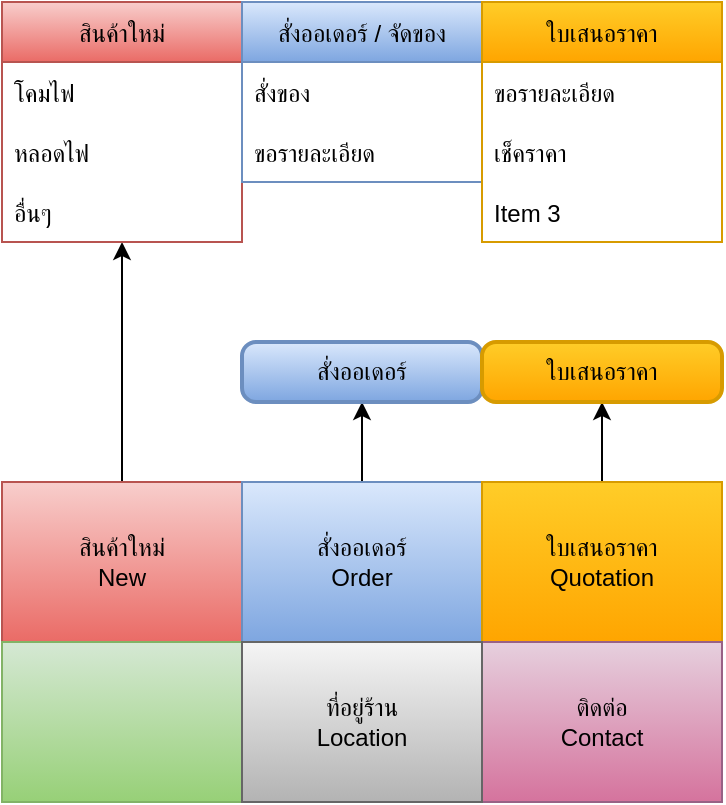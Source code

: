 <mxfile version="17.4.6" type="github">
  <diagram id="C5RBs43oDa-KdzZeNtuy" name="Page-1">
    <mxGraphModel dx="381" dy="234" grid="1" gridSize="10" guides="1" tooltips="1" connect="1" arrows="1" fold="1" page="1" pageScale="1" pageWidth="827" pageHeight="1169" math="0" shadow="0">
      <root>
        <mxCell id="WIyWlLk6GJQsqaUBKTNV-0" />
        <mxCell id="WIyWlLk6GJQsqaUBKTNV-1" parent="WIyWlLk6GJQsqaUBKTNV-0" />
        <mxCell id="3lqujhRiAD5C8fgWdVhh-21" style="edgeStyle=orthogonalEdgeStyle;rounded=0;orthogonalLoop=1;jettySize=auto;html=1;fontColor=default;" edge="1" parent="WIyWlLk6GJQsqaUBKTNV-1" source="3lqujhRiAD5C8fgWdVhh-0" target="3lqujhRiAD5C8fgWdVhh-17">
          <mxGeometry relative="1" as="geometry" />
        </mxCell>
        <mxCell id="3lqujhRiAD5C8fgWdVhh-0" value="สินค้าใหม่&lt;br&gt;New" style="rounded=0;whiteSpace=wrap;html=1;fillColor=#f8cecc;strokeColor=#b85450;gradientColor=#ea6b66;" vertex="1" parent="WIyWlLk6GJQsqaUBKTNV-1">
          <mxGeometry x="160" y="240" width="120" height="80" as="geometry" />
        </mxCell>
        <mxCell id="3lqujhRiAD5C8fgWdVhh-30" style="edgeStyle=orthogonalEdgeStyle;rounded=0;orthogonalLoop=1;jettySize=auto;html=1;fontColor=default;" edge="1" parent="WIyWlLk6GJQsqaUBKTNV-1" source="3lqujhRiAD5C8fgWdVhh-1" target="3lqujhRiAD5C8fgWdVhh-36">
          <mxGeometry relative="1" as="geometry">
            <mxPoint x="340" y="200" as="targetPoint" />
          </mxGeometry>
        </mxCell>
        <mxCell id="3lqujhRiAD5C8fgWdVhh-1" value="สั่งออเดอร์&lt;br&gt;Order" style="rounded=0;whiteSpace=wrap;html=1;fillColor=#dae8fc;strokeColor=#6c8ebf;gradientColor=#7ea6e0;" vertex="1" parent="WIyWlLk6GJQsqaUBKTNV-1">
          <mxGeometry x="280" y="240" width="120" height="80" as="geometry" />
        </mxCell>
        <mxCell id="3lqujhRiAD5C8fgWdVhh-38" style="edgeStyle=orthogonalEdgeStyle;rounded=0;orthogonalLoop=1;jettySize=auto;html=1;entryX=0.5;entryY=1;entryDx=0;entryDy=0;fontColor=default;" edge="1" parent="WIyWlLk6GJQsqaUBKTNV-1" source="3lqujhRiAD5C8fgWdVhh-2" target="3lqujhRiAD5C8fgWdVhh-37">
          <mxGeometry relative="1" as="geometry" />
        </mxCell>
        <mxCell id="3lqujhRiAD5C8fgWdVhh-2" value="ใบเสนอราคา&lt;br&gt;Quotation" style="rounded=0;whiteSpace=wrap;html=1;fillColor=#ffcd28;strokeColor=#d79b00;gradientColor=#ffa500;" vertex="1" parent="WIyWlLk6GJQsqaUBKTNV-1">
          <mxGeometry x="400" y="240" width="120" height="80" as="geometry" />
        </mxCell>
        <mxCell id="3lqujhRiAD5C8fgWdVhh-12" value="ติดต่อ&lt;br&gt;Contact" style="rounded=0;whiteSpace=wrap;html=1;fillColor=#e6d0de;strokeColor=#996185;gradientColor=#d5739d;" vertex="1" parent="WIyWlLk6GJQsqaUBKTNV-1">
          <mxGeometry x="400" y="320" width="120" height="80" as="geometry" />
        </mxCell>
        <mxCell id="3lqujhRiAD5C8fgWdVhh-14" value="" style="rounded=0;whiteSpace=wrap;html=1;fillColor=#d5e8d4;strokeColor=#82b366;gradientColor=#97d077;" vertex="1" parent="WIyWlLk6GJQsqaUBKTNV-1">
          <mxGeometry x="160" y="320" width="120" height="80" as="geometry" />
        </mxCell>
        <mxCell id="3lqujhRiAD5C8fgWdVhh-15" value="ที่อยู่ร้าน&lt;br&gt;Location" style="rounded=0;whiteSpace=wrap;html=1;fillColor=#f5f5f5;strokeColor=#666666;gradientColor=#b3b3b3;" vertex="1" parent="WIyWlLk6GJQsqaUBKTNV-1">
          <mxGeometry x="280" y="320" width="120" height="80" as="geometry" />
        </mxCell>
        <mxCell id="3lqujhRiAD5C8fgWdVhh-17" value="สินค้าใหม่" style="swimlane;fontStyle=0;childLayout=stackLayout;horizontal=1;startSize=30;horizontalStack=0;resizeParent=1;resizeParentMax=0;resizeLast=0;collapsible=1;marginBottom=0;labelBackgroundColor=none;gradientColor=#ea6b66;fillColor=#f8cecc;strokeColor=#b85450;" vertex="1" parent="WIyWlLk6GJQsqaUBKTNV-1">
          <mxGeometry x="160" width="120" height="120" as="geometry" />
        </mxCell>
        <mxCell id="3lqujhRiAD5C8fgWdVhh-18" value="โคมไฟ" style="text;strokeColor=none;fillColor=none;align=left;verticalAlign=middle;spacingLeft=4;spacingRight=4;overflow=hidden;points=[[0,0.5],[1,0.5]];portConstraint=eastwest;rotatable=0;labelBackgroundColor=none;fontColor=default;" vertex="1" parent="3lqujhRiAD5C8fgWdVhh-17">
          <mxGeometry y="30" width="120" height="30" as="geometry" />
        </mxCell>
        <mxCell id="3lqujhRiAD5C8fgWdVhh-19" value="หลอดไฟ" style="text;strokeColor=none;fillColor=none;align=left;verticalAlign=middle;spacingLeft=4;spacingRight=4;overflow=hidden;points=[[0,0.5],[1,0.5]];portConstraint=eastwest;rotatable=0;labelBackgroundColor=none;fontColor=default;" vertex="1" parent="3lqujhRiAD5C8fgWdVhh-17">
          <mxGeometry y="60" width="120" height="30" as="geometry" />
        </mxCell>
        <mxCell id="3lqujhRiAD5C8fgWdVhh-20" value="อื่นๆ" style="text;strokeColor=none;fillColor=none;align=left;verticalAlign=middle;spacingLeft=4;spacingRight=4;overflow=hidden;points=[[0,0.5],[1,0.5]];portConstraint=eastwest;rotatable=0;labelBackgroundColor=none;fontColor=default;" vertex="1" parent="3lqujhRiAD5C8fgWdVhh-17">
          <mxGeometry y="90" width="120" height="30" as="geometry" />
        </mxCell>
        <mxCell id="3lqujhRiAD5C8fgWdVhh-25" value="สั่งออเดอร์ / จัดของ" style="swimlane;fontStyle=0;childLayout=stackLayout;horizontal=1;startSize=30;horizontalStack=0;resizeParent=1;resizeParentMax=0;resizeLast=0;collapsible=1;marginBottom=0;labelBackgroundColor=none;gradientColor=#7ea6e0;fillColor=#dae8fc;strokeColor=#6c8ebf;" vertex="1" parent="WIyWlLk6GJQsqaUBKTNV-1">
          <mxGeometry x="280" width="120" height="90" as="geometry" />
        </mxCell>
        <mxCell id="3lqujhRiAD5C8fgWdVhh-26" value="สั่งของ" style="text;strokeColor=none;fillColor=none;align=left;verticalAlign=middle;spacingLeft=4;spacingRight=4;overflow=hidden;points=[[0,0.5],[1,0.5]];portConstraint=eastwest;rotatable=0;labelBackgroundColor=none;fontColor=default;" vertex="1" parent="3lqujhRiAD5C8fgWdVhh-25">
          <mxGeometry y="30" width="120" height="30" as="geometry" />
        </mxCell>
        <mxCell id="3lqujhRiAD5C8fgWdVhh-35" value="ขอรายละเอียด" style="text;strokeColor=none;fillColor=none;align=left;verticalAlign=middle;spacingLeft=4;spacingRight=4;overflow=hidden;points=[[0,0.5],[1,0.5]];portConstraint=eastwest;rotatable=0;labelBackgroundColor=none;fontColor=default;" vertex="1" parent="3lqujhRiAD5C8fgWdVhh-25">
          <mxGeometry y="60" width="120" height="30" as="geometry" />
        </mxCell>
        <mxCell id="3lqujhRiAD5C8fgWdVhh-31" value="ใบเสนอราคา" style="swimlane;fontStyle=0;childLayout=stackLayout;horizontal=1;startSize=30;horizontalStack=0;resizeParent=1;resizeParentMax=0;resizeLast=0;collapsible=1;marginBottom=0;labelBackgroundColor=none;gradientColor=#ffa500;fillColor=#ffcd28;strokeColor=#d79b00;" vertex="1" parent="WIyWlLk6GJQsqaUBKTNV-1">
          <mxGeometry x="400" width="120" height="120" as="geometry" />
        </mxCell>
        <mxCell id="3lqujhRiAD5C8fgWdVhh-32" value="ขอรายละเอียด" style="text;align=left;verticalAlign=middle;spacingLeft=4;spacingRight=4;overflow=hidden;points=[[0,0.5],[1,0.5]];portConstraint=eastwest;rotatable=0;labelBackgroundColor=none;fillColor=none;" vertex="1" parent="3lqujhRiAD5C8fgWdVhh-31">
          <mxGeometry y="30" width="120" height="30" as="geometry" />
        </mxCell>
        <mxCell id="3lqujhRiAD5C8fgWdVhh-33" value="เช็คราคา" style="text;align=left;verticalAlign=middle;spacingLeft=4;spacingRight=4;overflow=hidden;points=[[0,0.5],[1,0.5]];portConstraint=eastwest;rotatable=0;labelBackgroundColor=none;" vertex="1" parent="3lqujhRiAD5C8fgWdVhh-31">
          <mxGeometry y="60" width="120" height="30" as="geometry" />
        </mxCell>
        <mxCell id="3lqujhRiAD5C8fgWdVhh-34" value="Item 3" style="text;strokeColor=none;fillColor=none;align=left;verticalAlign=middle;spacingLeft=4;spacingRight=4;overflow=hidden;points=[[0,0.5],[1,0.5]];portConstraint=eastwest;rotatable=0;labelBackgroundColor=none;fontColor=default;" vertex="1" parent="3lqujhRiAD5C8fgWdVhh-31">
          <mxGeometry y="90" width="120" height="30" as="geometry" />
        </mxCell>
        <mxCell id="3lqujhRiAD5C8fgWdVhh-36" value="สั่งออเดอร์" style="rounded=1;whiteSpace=wrap;html=1;absoluteArcSize=1;arcSize=14;strokeWidth=2;labelBackgroundColor=none;gradientColor=#7ea6e0;fillColor=#dae8fc;strokeColor=#6c8ebf;" vertex="1" parent="WIyWlLk6GJQsqaUBKTNV-1">
          <mxGeometry x="280" y="170" width="120" height="30" as="geometry" />
        </mxCell>
        <mxCell id="3lqujhRiAD5C8fgWdVhh-37" value="ใบเสนอราคา" style="rounded=1;whiteSpace=wrap;html=1;absoluteArcSize=1;arcSize=14;strokeWidth=2;labelBackgroundColor=none;gradientColor=#ffa500;fillColor=#ffcd28;strokeColor=#d79b00;" vertex="1" parent="WIyWlLk6GJQsqaUBKTNV-1">
          <mxGeometry x="400" y="170" width="120" height="30" as="geometry" />
        </mxCell>
      </root>
    </mxGraphModel>
  </diagram>
</mxfile>

